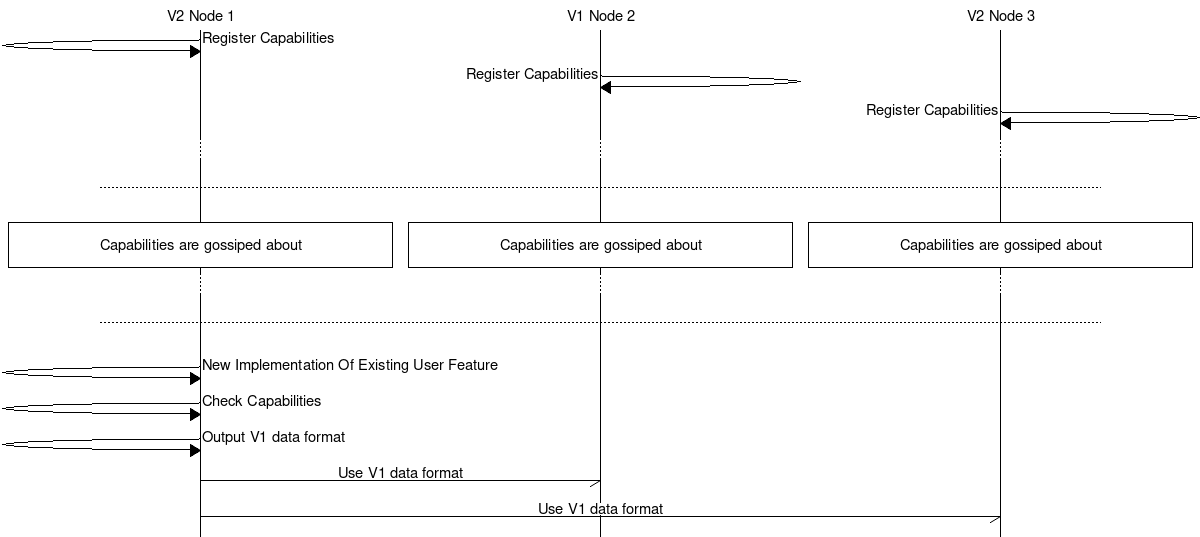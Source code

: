 // diagram for upgrade_downgrade_specs.md
//
// Upgrade/Downgrade Scenario 4 diagram
//
// This diagram is generated by mscgen
// which can be installed on ubuntu by
// sudo apt-get install mscgen
//
// Generate this diagram on the command line with:
// > mscgen -T png -i upgrade_downgrade_scenario_5.msc -F ./fonts/DejaVuSansMono.ttf
//
msc {

  // Image defaults
  width="1200", wordwraparcs="1";

  // declare objects
  // This is a cluster with 3 nodes for exposition purposes
  "V2 Node 1", "V1 Node 2", "V2 Node 3";

  "V2 Node 1" => "V2 Node 1" [label="Register Capabilities"];

  "V1 Node 2" => "V1 Node 2" [label="Register Capabilities"];

  "V2 Node 3" => "V2 Node 3" [label="Register Capabilities"];

    ...;

    |||;

    ---;

    |||;

    "V1 Node 2" box "V1 Node 2" [label="\nCapabilities are gossiped about\n"],
    "V2 Node 1" box "V2 Node 1" [label="\nCapabilities are gossiped about\n"],
    "V2 Node 3" box "V2 Node 3" [label="\nCapabilities are gossiped about\n"];

    ...;

    |||;

    ---;

    |||;

  "V2 Node 1" => "V2 Node 1" [label="New Implementation Of Existing User Feature"];

  "V2 Node 1" => "V2 Node 1" [label="Check Capabilities"];

  "V2 Node 1" => "V2 Node 1" [label="Output V1 data format"];

  "V2 Node 1" -> "V1 Node 2" [label="Use V1 data format"];

  "V2 Node 1" -> "V2 Node 3" [label="Use V1 data format"];

}